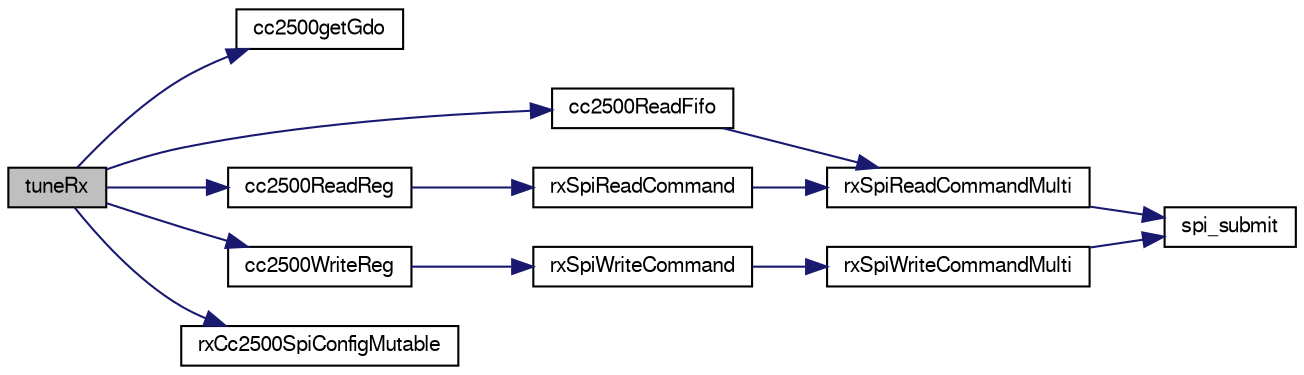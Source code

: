digraph "tuneRx"
{
  edge [fontname="FreeSans",fontsize="10",labelfontname="FreeSans",labelfontsize="10"];
  node [fontname="FreeSans",fontsize="10",shape=record];
  rankdir="LR";
  Node1 [label="tuneRx",height=0.2,width=0.4,color="black", fillcolor="grey75", style="filled", fontcolor="black"];
  Node1 -> Node2 [color="midnightblue",fontsize="10",style="solid",fontname="FreeSans"];
  Node2 [label="cc2500getGdo",height=0.2,width=0.4,color="black", fillcolor="white", style="filled",URL="$cc2500__common_8c.html#a809767f1771e2d9ec936050fe7ec887e"];
  Node1 -> Node3 [color="midnightblue",fontsize="10",style="solid",fontname="FreeSans"];
  Node3 [label="cc2500ReadFifo",height=0.2,width=0.4,color="black", fillcolor="white", style="filled",URL="$cc2500_8c.html#a15f1360ca73e7301e8fd3ea3a1b0fe35"];
  Node3 -> Node4 [color="midnightblue",fontsize="10",style="solid",fontname="FreeSans"];
  Node4 [label="rxSpiReadCommandMulti",height=0.2,width=0.4,color="black", fillcolor="white", style="filled",URL="$cc2500_8c.html#aa9910adea9b66f2a6e49176819f19b0c"];
  Node4 -> Node5 [color="midnightblue",fontsize="10",style="solid",fontname="FreeSans"];
  Node5 [label="spi_submit",height=0.2,width=0.4,color="black", fillcolor="white", style="filled",URL="$group__spi.html#ga5d383931766cb373ebad0b8bc26d439d",tooltip="Submit SPI transaction. "];
  Node1 -> Node6 [color="midnightblue",fontsize="10",style="solid",fontname="FreeSans"];
  Node6 [label="cc2500ReadReg",height=0.2,width=0.4,color="black", fillcolor="white", style="filled",URL="$cc2500_8c.html#a16824ba518eea5c5e67b3daeeb599269"];
  Node6 -> Node7 [color="midnightblue",fontsize="10",style="solid",fontname="FreeSans"];
  Node7 [label="rxSpiReadCommand",height=0.2,width=0.4,color="black", fillcolor="white", style="filled",URL="$cc2500_8c.html#a144a5804c6f5e30744e48c7c93d7db5a"];
  Node7 -> Node4 [color="midnightblue",fontsize="10",style="solid",fontname="FreeSans"];
  Node1 -> Node8 [color="midnightblue",fontsize="10",style="solid",fontname="FreeSans"];
  Node8 [label="cc2500WriteReg",height=0.2,width=0.4,color="black", fillcolor="white", style="filled",URL="$cc2500_8c.html#a0aafd8cd88f01d28921f047d4435e169"];
  Node8 -> Node9 [color="midnightblue",fontsize="10",style="solid",fontname="FreeSans"];
  Node9 [label="rxSpiWriteCommand",height=0.2,width=0.4,color="black", fillcolor="white", style="filled",URL="$cc2500_8c.html#a15e26bcabc37cb935f279ec8eaff8f89"];
  Node9 -> Node10 [color="midnightblue",fontsize="10",style="solid",fontname="FreeSans"];
  Node10 [label="rxSpiWriteCommandMulti",height=0.2,width=0.4,color="black", fillcolor="white", style="filled",URL="$cc2500_8c.html#aa88e934fdd4f5f4f40dfa59c7060c208"];
  Node10 -> Node5 [color="midnightblue",fontsize="10",style="solid",fontname="FreeSans"];
  Node1 -> Node11 [color="midnightblue",fontsize="10",style="solid",fontname="FreeSans"];
  Node11 [label="rxCc2500SpiConfigMutable",height=0.2,width=0.4,color="black", fillcolor="white", style="filled",URL="$cc2500__settings_8c.html#ae1dc74d5df9f5a6c7145d82047cb95bf"];
}
